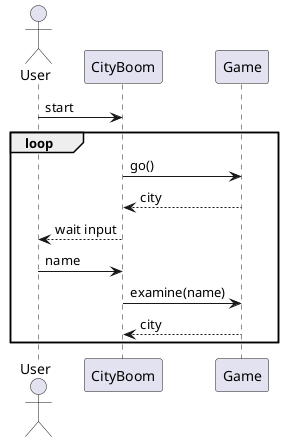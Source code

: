 @startuml
actor User
User -> CityBoom: start
loop
    CityBoom -> Game: go()
    Game --> CityBoom: city
    CityBoom --> User: wait input
    User -> CityBoom: name
    CityBoom -> Game: examine(name)
    Game --> CityBoom: city
end
@enduml